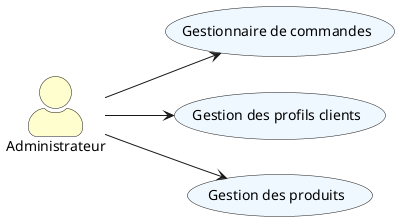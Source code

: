 @startuml DCU - Administration
skinparam actorStyle awesome
left to right direction

actor "Administrateur" as a #FEFECE
usecase "Gestionnaire de commandes" as a1 #F0F8FF
usecase "Gestion des profils clients" as a2 #F0F8FF
usecase "Gestion des produits" as a3 #F0F8FF
a --> a1
a --> a2
a --> a3

@enduml